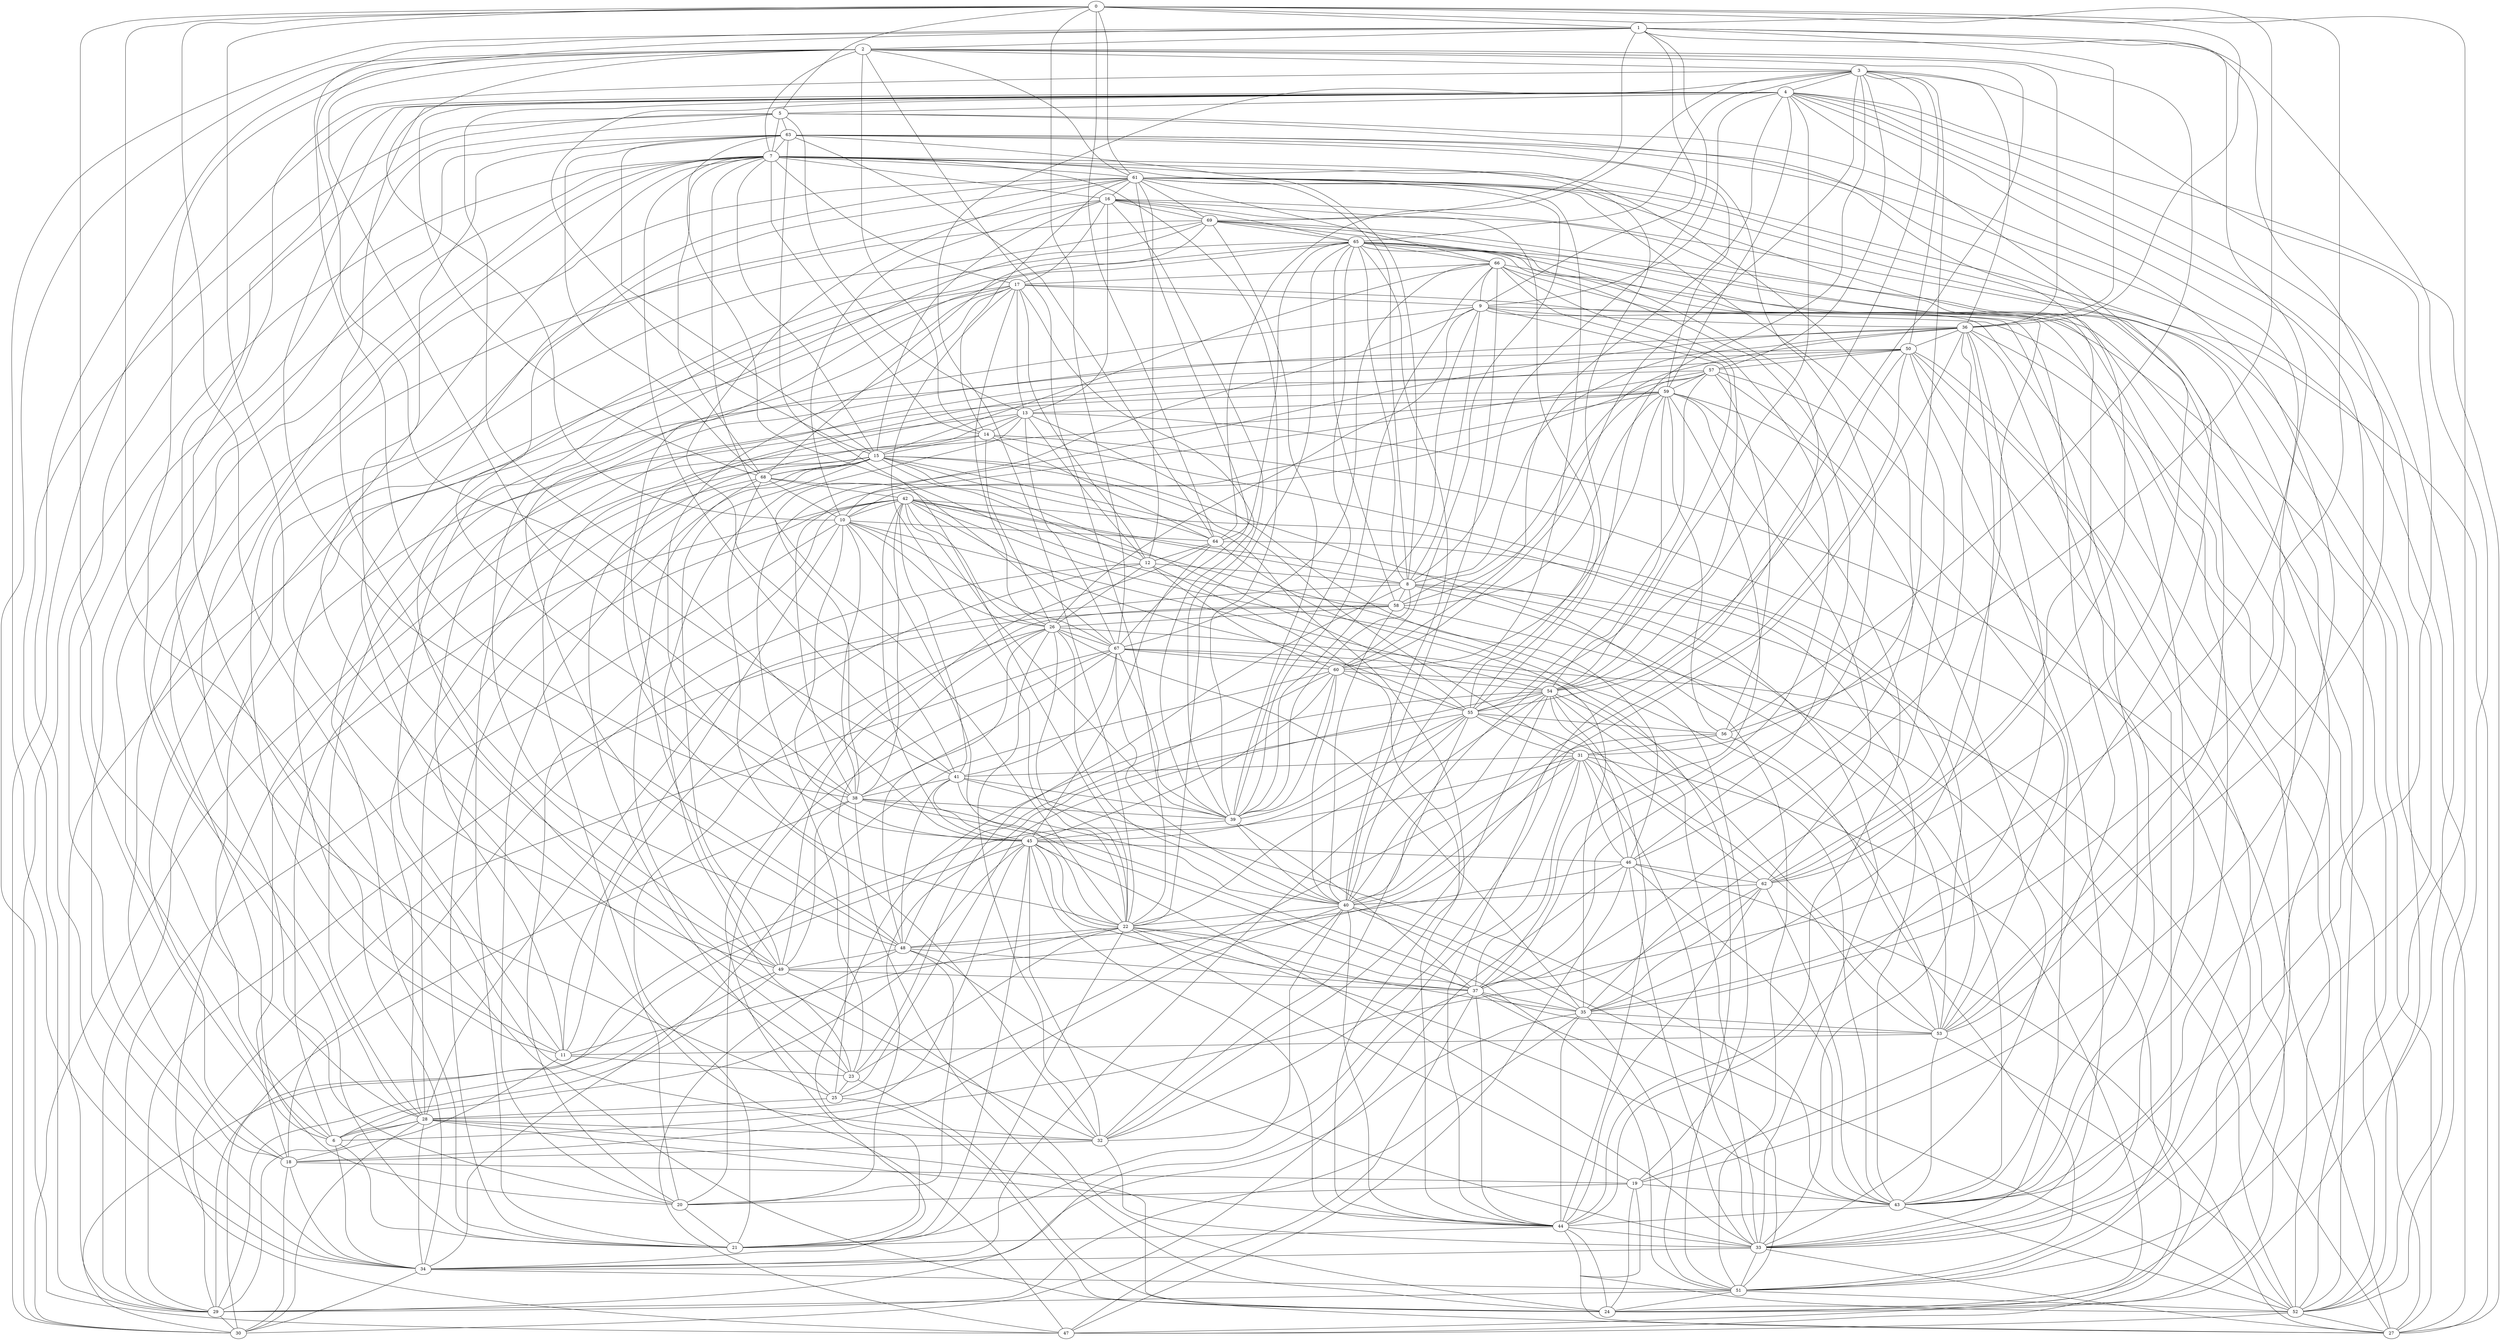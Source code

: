 graph {
0 ;
1 ;
2 ;
3 ;
4 ;
5 ;
6 ;
7 ;
8 ;
9 ;
10 ;
11 ;
12 ;
13 ;
14 ;
15 ;
16 ;
17 ;
18 ;
19 ;
20 ;
21 ;
22 ;
23 ;
24 ;
25 ;
26 ;
27 ;
28 ;
29 ;
30 ;
31 ;
32 ;
33 ;
34 ;
35 ;
36 ;
37 ;
38 ;
39 ;
40 ;
41 ;
42 ;
43 ;
44 ;
45 ;
46 ;
47 ;
48 ;
49 ;
50 ;
51 ;
52 ;
53 ;
54 ;
55 ;
56 ;
57 ;
58 ;
59 ;
60 ;
61 ;
62 ;
63 ;
64 ;
65 ;
66 ;
67 ;
68 ;
69 ;
0 -- 1 ;
1 -- 2 ;
2 -- 3 ;
3 -- 4 ;
4 -- 5 ;
5 -- 6 ;
6 -- 7 ;
7 -- 8 ;
8 -- 9 ;
9 -- 10 ;
10 -- 11 ;
11 -- 12 ;
12 -- 13 ;
13 -- 14 ;
14 -- 15 ;
15 -- 16 ;
16 -- 17 ;
17 -- 18 ;
18 -- 19 ;
19 -- 20 ;
20 -- 21 ;
21 -- 22 ;
22 -- 23 ;
23 -- 24 ;
24 -- 25 ;
25 -- 26 ;
26 -- 27 ;
27 -- 28 ;
28 -- 29 ;
29 -- 30 ;
30 -- 31 ;
31 -- 32 ;
32 -- 33 ;
33 -- 34 ;
34 -- 35 ;
35 -- 36 ;
36 -- 37 ;
37 -- 38 ;
38 -- 39 ;
39 -- 40 ;
40 -- 41 ;
41 -- 42 ;
42 -- 43 ;
43 -- 44 ;
44 -- 45 ;
45 -- 46 ;
46 -- 47 ;
47 -- 48 ;
48 -- 49 ;
49 -- 50 ;
50 -- 51 ;
51 -- 52 ;
52 -- 53 ;
53 -- 54 ;
54 -- 55 ;
55 -- 56 ;
56 -- 57 ;
57 -- 58 ;
58 -- 59 ;
59 -- 60 ;
60 -- 61 ;
61 -- 62 ;
62 -- 63 ;
63 -- 64 ;
64 -- 65 ;
65 -- 66 ;
66 -- 67 ;
67 -- 68 ;
68 -- 69 ;
0 -- 28 ;
0 -- 32 ;
0 -- 35 ;
0 -- 36 ;
0 -- 49 ;
0 -- 51 ;
0 -- 56 ;
0 -- 61 ;
0 -- 64 ;
0 -- 67 ;
1 -- 8 ;
1 -- 34 ;
1 -- 37 ;
1 -- 41 ;
1 -- 53 ;
2 -- 14 ;
2 -- 21 ;
2 -- 34 ;
2 -- 55 ;
2 -- 61 ;
3 -- 22 ;
3 -- 36 ;
3 -- 54 ;
3 -- 55 ;
3 -- 64 ;
4 -- 9 ;
4 -- 25 ;
4 -- 27 ;
4 -- 30 ;
4 -- 40 ;
4 -- 45 ;
4 -- 48 ;
4 -- 49 ;
4 -- 51 ;
4 -- 59 ;
4 -- 68 ;
5 -- 0 ;
5 -- 13 ;
5 -- 19 ;
5 -- 29 ;
5 -- 62 ;
5 -- 63 ;
6 -- 21 ;
6 -- 34 ;
6 -- 45 ;
6 -- 49 ;
6 -- 62 ;
6 -- 69 ;
7 -- 2 ;
7 -- 5 ;
7 -- 14 ;
7 -- 15 ;
7 -- 17 ;
7 -- 30 ;
7 -- 39 ;
7 -- 41 ;
7 -- 52 ;
7 -- 61 ;
8 -- 36 ;
8 -- 42 ;
8 -- 43 ;
8 -- 53 ;
8 -- 58 ;
8 -- 63 ;
9 -- 1 ;
9 -- 11 ;
9 -- 26 ;
9 -- 36 ;
9 -- 66 ;
10 -- 2 ;
10 -- 22 ;
10 -- 29 ;
10 -- 54 ;
10 -- 64 ;
11 -- 17 ;
11 -- 18 ;
11 -- 22 ;
11 -- 23 ;
11 -- 36 ;
12 -- 8 ;
12 -- 18 ;
12 -- 26 ;
12 -- 60 ;
12 -- 61 ;
13 -- 17 ;
13 -- 25 ;
13 -- 27 ;
13 -- 29 ;
14 -- 26 ;
14 -- 30 ;
14 -- 33 ;
14 -- 61 ;
14 -- 64 ;
15 -- 4 ;
15 -- 6 ;
15 -- 12 ;
15 -- 44 ;
15 -- 47 ;
15 -- 49 ;
15 -- 55 ;
15 -- 63 ;
15 -- 66 ;
15 -- 68 ;
16 -- 7 ;
16 -- 10 ;
16 -- 11 ;
16 -- 13 ;
16 -- 53 ;
16 -- 55 ;
16 -- 69 ;
17 -- 9 ;
17 -- 12 ;
17 -- 22 ;
17 -- 39 ;
17 -- 45 ;
18 -- 5 ;
18 -- 30 ;
18 -- 34 ;
18 -- 40 ;
18 -- 42 ;
18 -- 69 ;
19 -- 22 ;
19 -- 24 ;
19 -- 43 ;
19 -- 52 ;
19 -- 66 ;
20 -- 7 ;
20 -- 15 ;
20 -- 42 ;
20 -- 55 ;
20 -- 59 ;
20 -- 63 ;
21 -- 26 ;
21 -- 40 ;
21 -- 45 ;
21 -- 50 ;
21 -- 54 ;
21 -- 65 ;
22 -- 2 ;
22 -- 7 ;
22 -- 35 ;
22 -- 37 ;
22 -- 48 ;
22 -- 63 ;
22 -- 65 ;
22 -- 68 ;
23 -- 7 ;
23 -- 8 ;
23 -- 13 ;
23 -- 25 ;
23 -- 65 ;
24 -- 0 ;
24 -- 4 ;
24 -- 9 ;
24 -- 38 ;
24 -- 49 ;
24 -- 50 ;
25 -- 28 ;
25 -- 31 ;
25 -- 54 ;
26 -- 10 ;
26 -- 17 ;
26 -- 22 ;
26 -- 32 ;
26 -- 35 ;
26 -- 40 ;
26 -- 42 ;
26 -- 67 ;
27 -- 16 ;
27 -- 36 ;
27 -- 46 ;
27 -- 66 ;
28 -- 6 ;
28 -- 8 ;
28 -- 15 ;
28 -- 30 ;
28 -- 32 ;
28 -- 34 ;
28 -- 57 ;
29 -- 35 ;
29 -- 37 ;
29 -- 38 ;
29 -- 49 ;
29 -- 50 ;
30 -- 34 ;
31 -- 3 ;
31 -- 15 ;
31 -- 24 ;
31 -- 33 ;
31 -- 41 ;
31 -- 55 ;
32 -- 18 ;
32 -- 36 ;
32 -- 40 ;
32 -- 54 ;
32 -- 68 ;
33 -- 27 ;
33 -- 46 ;
33 -- 50 ;
33 -- 51 ;
33 -- 57 ;
33 -- 59 ;
33 -- 61 ;
33 -- 65 ;
33 -- 69 ;
34 -- 3 ;
34 -- 7 ;
34 -- 51 ;
34 -- 60 ;
35 -- 4 ;
35 -- 7 ;
35 -- 44 ;
35 -- 51 ;
35 -- 53 ;
35 -- 62 ;
35 -- 64 ;
36 -- 1 ;
36 -- 2 ;
36 -- 38 ;
36 -- 43 ;
36 -- 44 ;
36 -- 50 ;
37 -- 31 ;
37 -- 35 ;
37 -- 66 ;
38 -- 1 ;
38 -- 2 ;
38 -- 10 ;
38 -- 42 ;
38 -- 61 ;
39 -- 8 ;
39 -- 9 ;
39 -- 16 ;
39 -- 37 ;
39 -- 41 ;
39 -- 45 ;
39 -- 55 ;
39 -- 60 ;
39 -- 69 ;
40 -- 22 ;
40 -- 31 ;
40 -- 35 ;
40 -- 50 ;
40 -- 54 ;
40 -- 58 ;
40 -- 60 ;
40 -- 61 ;
40 -- 65 ;
40 -- 66 ;
40 -- 67 ;
41 -- 38 ;
41 -- 43 ;
41 -- 67 ;
42 -- 10 ;
42 -- 19 ;
42 -- 21 ;
42 -- 33 ;
42 -- 39 ;
42 -- 45 ;
42 -- 51 ;
42 -- 55 ;
43 -- 3 ;
43 -- 4 ;
43 -- 17 ;
43 -- 22 ;
43 -- 46 ;
43 -- 52 ;
43 -- 53 ;
43 -- 62 ;
43 -- 65 ;
43 -- 67 ;
44 -- 12 ;
44 -- 21 ;
44 -- 24 ;
44 -- 27 ;
44 -- 28 ;
44 -- 33 ;
44 -- 37 ;
44 -- 40 ;
44 -- 62 ;
45 -- 10 ;
45 -- 22 ;
45 -- 28 ;
45 -- 30 ;
45 -- 32 ;
45 -- 33 ;
45 -- 37 ;
45 -- 41 ;
45 -- 55 ;
45 -- 60 ;
46 -- 13 ;
46 -- 30 ;
46 -- 31 ;
46 -- 48 ;
46 -- 54 ;
46 -- 62 ;
46 -- 65 ;
47 -- 2 ;
47 -- 37 ;
48 -- 17 ;
48 -- 20 ;
48 -- 26 ;
48 -- 33 ;
48 -- 37 ;
48 -- 41 ;
48 -- 60 ;
49 -- 37 ;
49 -- 38 ;
49 -- 56 ;
49 -- 63 ;
49 -- 64 ;
50 -- 3 ;
50 -- 52 ;
50 -- 57 ;
51 -- 15 ;
51 -- 24 ;
51 -- 29 ;
51 -- 37 ;
51 -- 38 ;
51 -- 56 ;
52 -- 1 ;
52 -- 8 ;
52 -- 9 ;
52 -- 27 ;
52 -- 40 ;
52 -- 47 ;
52 -- 65 ;
52 -- 69 ;
53 -- 4 ;
53 -- 11 ;
53 -- 14 ;
53 -- 37 ;
53 -- 55 ;
54 -- 9 ;
54 -- 33 ;
54 -- 34 ;
54 -- 44 ;
54 -- 50 ;
55 -- 7 ;
55 -- 22 ;
55 -- 32 ;
55 -- 60 ;
56 -- 2 ;
56 -- 31 ;
57 -- 3 ;
57 -- 10 ;
57 -- 23 ;
57 -- 47 ;
57 -- 55 ;
57 -- 59 ;
58 -- 26 ;
58 -- 29 ;
58 -- 34 ;
58 -- 36 ;
58 -- 47 ;
58 -- 63 ;
58 -- 65 ;
59 -- 13 ;
59 -- 37 ;
59 -- 38 ;
59 -- 44 ;
59 -- 54 ;
59 -- 56 ;
59 -- 63 ;
59 -- 68 ;
60 -- 3 ;
60 -- 4 ;
60 -- 54 ;
61 -- 16 ;
61 -- 27 ;
61 -- 28 ;
61 -- 41 ;
61 -- 46 ;
61 -- 47 ;
61 -- 67 ;
61 -- 69 ;
62 -- 31 ;
62 -- 40 ;
62 -- 59 ;
63 -- 7 ;
63 -- 37 ;
63 -- 52 ;
63 -- 68 ;
64 -- 12 ;
64 -- 15 ;
64 -- 45 ;
64 -- 53 ;
65 -- 3 ;
65 -- 8 ;
65 -- 16 ;
65 -- 32 ;
65 -- 39 ;
65 -- 62 ;
66 -- 17 ;
66 -- 39 ;
66 -- 54 ;
66 -- 61 ;
67 -- 10 ;
67 -- 13 ;
67 -- 20 ;
67 -- 29 ;
67 -- 38 ;
67 -- 39 ;
67 -- 53 ;
67 -- 60 ;
68 -- 7 ;
68 -- 10 ;
68 -- 28 ;
68 -- 42 ;
69 -- 1 ;
69 -- 44 ;
69 -- 48 ;
69 -- 65 ;
}
